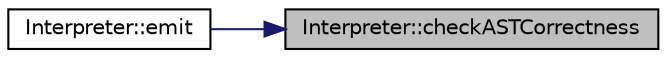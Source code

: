 digraph "Interpreter::checkASTCorrectness"
{
 // LATEX_PDF_SIZE
  edge [fontname="Helvetica",fontsize="10",labelfontname="Helvetica",labelfontsize="10"];
  node [fontname="Helvetica",fontsize="10",shape=record];
  rankdir="RL";
  Node9 [label="Interpreter::checkASTCorrectness",height=0.2,width=0.4,color="black", fillcolor="grey75", style="filled", fontcolor="black",tooltip=" "];
  Node9 -> Node10 [dir="back",color="midnightblue",fontsize="10",style="solid",fontname="Helvetica"];
  Node10 [label="Interpreter::emit",height=0.2,width=0.4,color="black", fillcolor="white", style="filled",URL="$class_interpreter.html#a5b56d30db52524f4417e99597c56bb8b",tooltip=" "];
}

